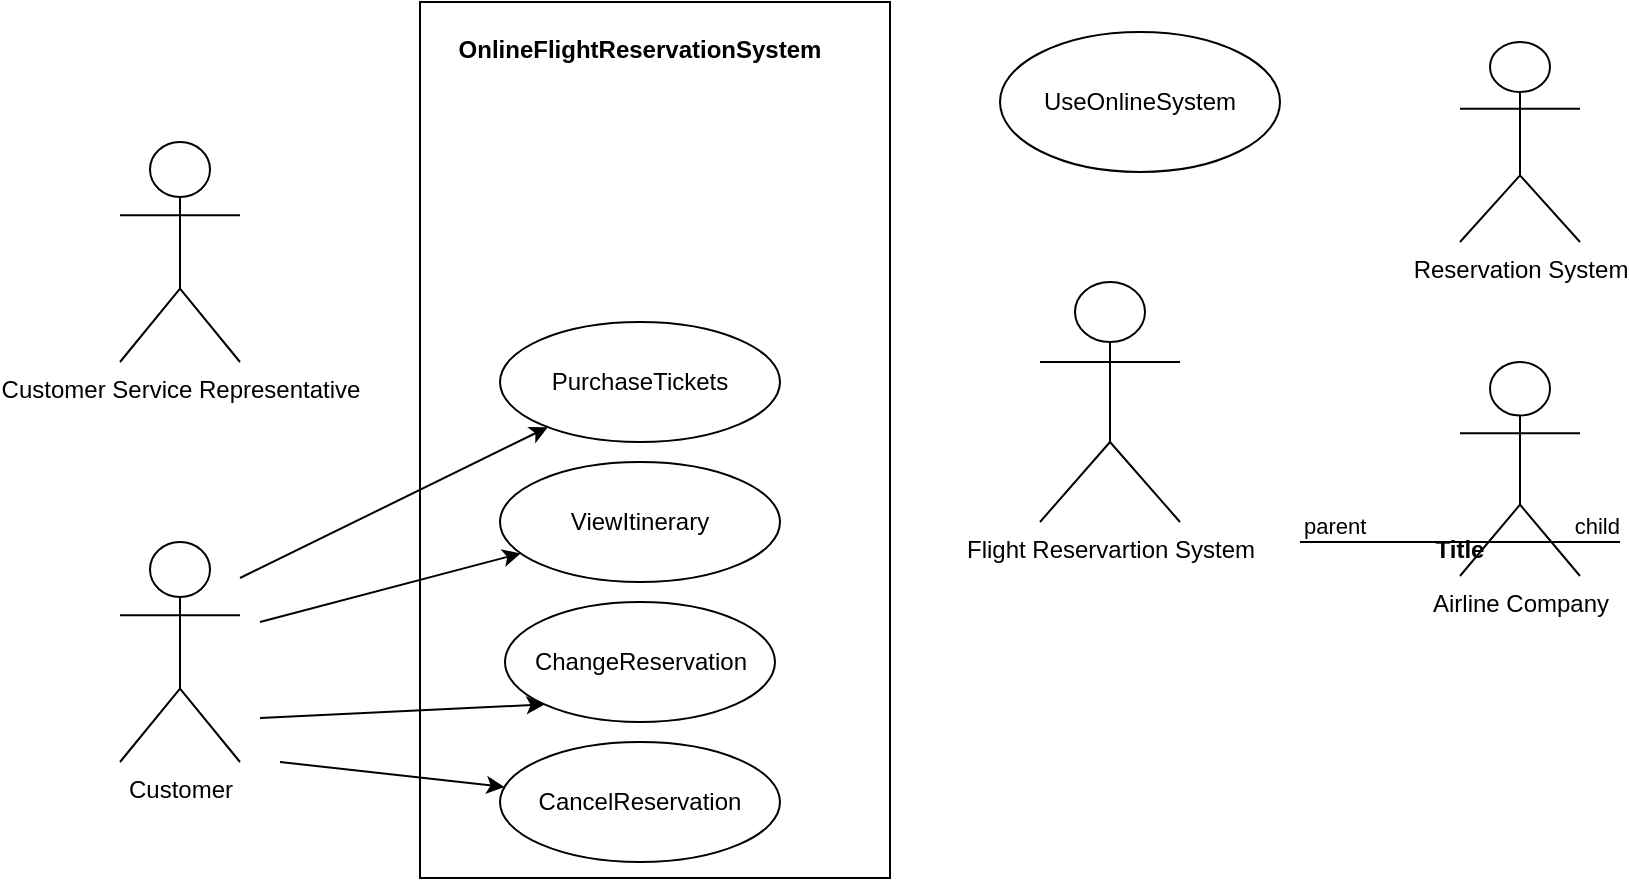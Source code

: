 <mxfile version="13.7.7" type="device"><diagram name="Page-1" id="e7e014a7-5840-1c2e-5031-d8a46d1fe8dd"><mxGraphModel dx="669" dy="728" grid="1" gridSize="10" guides="1" tooltips="1" connect="1" arrows="1" fold="1" page="1" pageScale="1" pageWidth="1169" pageHeight="826" background="#ffffff" math="0" shadow="0"><root><mxCell id="0"/><mxCell id="1" parent="0"/><mxCell id="hINvgYVE_4YZfjjwThEj-86" value="" style="html=1;" vertex="1" parent="1"><mxGeometry x="550" y="20" width="235" height="438" as="geometry"/></mxCell><mxCell id="hINvgYVE_4YZfjjwThEj-53" value="Customer" style="shape=umlActor;verticalLabelPosition=bottom;verticalAlign=top;html=1;" vertex="1" parent="1"><mxGeometry x="400" y="290" width="60" height="110" as="geometry"/></mxCell><mxCell id="hINvgYVE_4YZfjjwThEj-62" value="Airline Company" style="shape=umlActor;verticalLabelPosition=bottom;verticalAlign=top;html=1;" vertex="1" parent="1"><mxGeometry x="1070" y="200" width="60" height="107" as="geometry"/></mxCell><mxCell id="hINvgYVE_4YZfjjwThEj-66" value="PurchaseTickets" style="ellipse;whiteSpace=wrap;html=1;" vertex="1" parent="1"><mxGeometry x="590" y="180" width="140" height="60" as="geometry"/></mxCell><mxCell id="hINvgYVE_4YZfjjwThEj-68" value="ViewItinerary" style="ellipse;whiteSpace=wrap;html=1;" vertex="1" parent="1"><mxGeometry x="590" y="250" width="140" height="60" as="geometry"/></mxCell><mxCell id="hINvgYVE_4YZfjjwThEj-69" value="ChangeReservation" style="ellipse;whiteSpace=wrap;html=1;" vertex="1" parent="1"><mxGeometry x="592.5" y="320" width="135" height="60" as="geometry"/></mxCell><mxCell id="hINvgYVE_4YZfjjwThEj-70" value="CancelReservation" style="ellipse;whiteSpace=wrap;html=1;" vertex="1" parent="1"><mxGeometry x="590" y="390" width="140" height="60" as="geometry"/></mxCell><mxCell id="hINvgYVE_4YZfjjwThEj-71" value="UseOnlineSystem" style="ellipse;whiteSpace=wrap;html=1;" vertex="1" parent="1"><mxGeometry x="840" y="35" width="140" height="70" as="geometry"/></mxCell><mxCell id="hINvgYVE_4YZfjjwThEj-72" value="Customer Service Representative" style="shape=umlActor;verticalLabelPosition=bottom;verticalAlign=top;html=1;" vertex="1" parent="1"><mxGeometry x="400" y="90" width="60" height="110" as="geometry"/></mxCell><mxCell id="hINvgYVE_4YZfjjwThEj-73" value="Reservation System&lt;br&gt;" style="shape=umlActor;verticalLabelPosition=bottom;verticalAlign=top;html=1;" vertex="1" parent="1"><mxGeometry x="1070" y="40" width="60" height="100" as="geometry"/></mxCell><mxCell id="hINvgYVE_4YZfjjwThEj-76" value="" style="endArrow=none;html=1;edgeStyle=orthogonalEdgeStyle;" edge="1" parent="1"><mxGeometry relative="1" as="geometry"><mxPoint x="990" y="290" as="sourcePoint"/><mxPoint x="1150" y="290" as="targetPoint"/></mxGeometry></mxCell><mxCell id="hINvgYVE_4YZfjjwThEj-77" value="parent" style="edgeLabel;resizable=0;html=1;align=left;verticalAlign=bottom;" connectable="0" vertex="1" parent="hINvgYVE_4YZfjjwThEj-76"><mxGeometry x="-1" relative="1" as="geometry"/></mxCell><mxCell id="hINvgYVE_4YZfjjwThEj-78" value="child" style="edgeLabel;resizable=0;html=1;align=right;verticalAlign=bottom;" connectable="0" vertex="1" parent="hINvgYVE_4YZfjjwThEj-76"><mxGeometry x="1" relative="1" as="geometry"/></mxCell><mxCell id="hINvgYVE_4YZfjjwThEj-82" value="Flight Reservartion System" style="shape=umlActor;verticalLabelPosition=bottom;verticalAlign=top;html=1;" vertex="1" parent="1"><mxGeometry x="860" y="160" width="70" height="120" as="geometry"/></mxCell><mxCell id="hINvgYVE_4YZfjjwThEj-87" value="Title" style="text;align=center;fontStyle=1;verticalAlign=middle;spacingLeft=3;spacingRight=3;strokeColor=none;rotatable=0;points=[[0,0.5],[1,0.5]];portConstraint=eastwest;" vertex="1" parent="1"><mxGeometry x="1030" y="280" width="80" height="26" as="geometry"/></mxCell><mxCell id="hINvgYVE_4YZfjjwThEj-88" value="OnlineFlightReservationSystem" style="text;align=center;fontStyle=1;verticalAlign=middle;spacingLeft=3;spacingRight=3;strokeColor=none;rotatable=0;points=[[0,0.5],[1,0.5]];portConstraint=eastwest;" vertex="1" parent="1"><mxGeometry x="620" y="30" width="80" height="26" as="geometry"/></mxCell><mxCell id="hINvgYVE_4YZfjjwThEj-98" value="" style="endArrow=classic;html=1;entryX=0;entryY=1;entryDx=0;entryDy=0;" edge="1" parent="1" target="hINvgYVE_4YZfjjwThEj-69"><mxGeometry width="50" height="50" relative="1" as="geometry"><mxPoint x="470" y="378" as="sourcePoint"/><mxPoint x="520" y="328" as="targetPoint"/></mxGeometry></mxCell><mxCell id="hINvgYVE_4YZfjjwThEj-99" value="" style="endArrow=classic;html=1;" edge="1" parent="1" target="hINvgYVE_4YZfjjwThEj-70"><mxGeometry width="50" height="50" relative="1" as="geometry"><mxPoint x="480" y="400" as="sourcePoint"/><mxPoint x="530" y="350" as="targetPoint"/></mxGeometry></mxCell><mxCell id="hINvgYVE_4YZfjjwThEj-100" value="" style="endArrow=classic;html=1;" edge="1" parent="1" target="hINvgYVE_4YZfjjwThEj-68"><mxGeometry width="50" height="50" relative="1" as="geometry"><mxPoint x="470" y="330" as="sourcePoint"/><mxPoint x="520" y="280" as="targetPoint"/></mxGeometry></mxCell><mxCell id="hINvgYVE_4YZfjjwThEj-101" value="" style="endArrow=classic;html=1;" edge="1" parent="1" target="hINvgYVE_4YZfjjwThEj-66"><mxGeometry width="50" height="50" relative="1" as="geometry"><mxPoint x="460" y="308" as="sourcePoint"/><mxPoint x="510" y="258" as="targetPoint"/></mxGeometry></mxCell></root></mxGraphModel></diagram></mxfile>